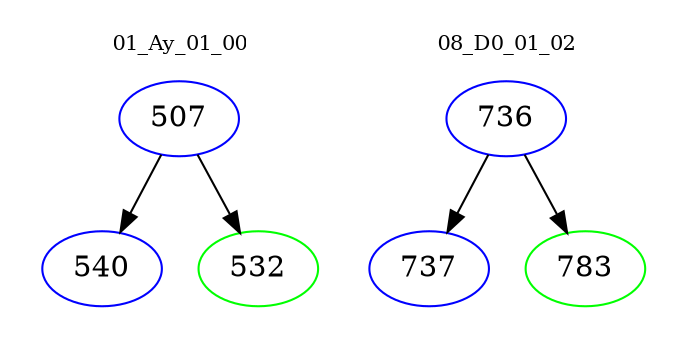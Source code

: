 digraph{
subgraph cluster_0 {
color = white
label = "01_Ay_01_00";
fontsize=10;
T0_507 [label="507", color="blue"]
T0_507 -> T0_540 [color="black"]
T0_540 [label="540", color="blue"]
T0_507 -> T0_532 [color="black"]
T0_532 [label="532", color="green"]
}
subgraph cluster_1 {
color = white
label = "08_D0_01_02";
fontsize=10;
T1_736 [label="736", color="blue"]
T1_736 -> T1_737 [color="black"]
T1_737 [label="737", color="blue"]
T1_736 -> T1_783 [color="black"]
T1_783 [label="783", color="green"]
}
}
